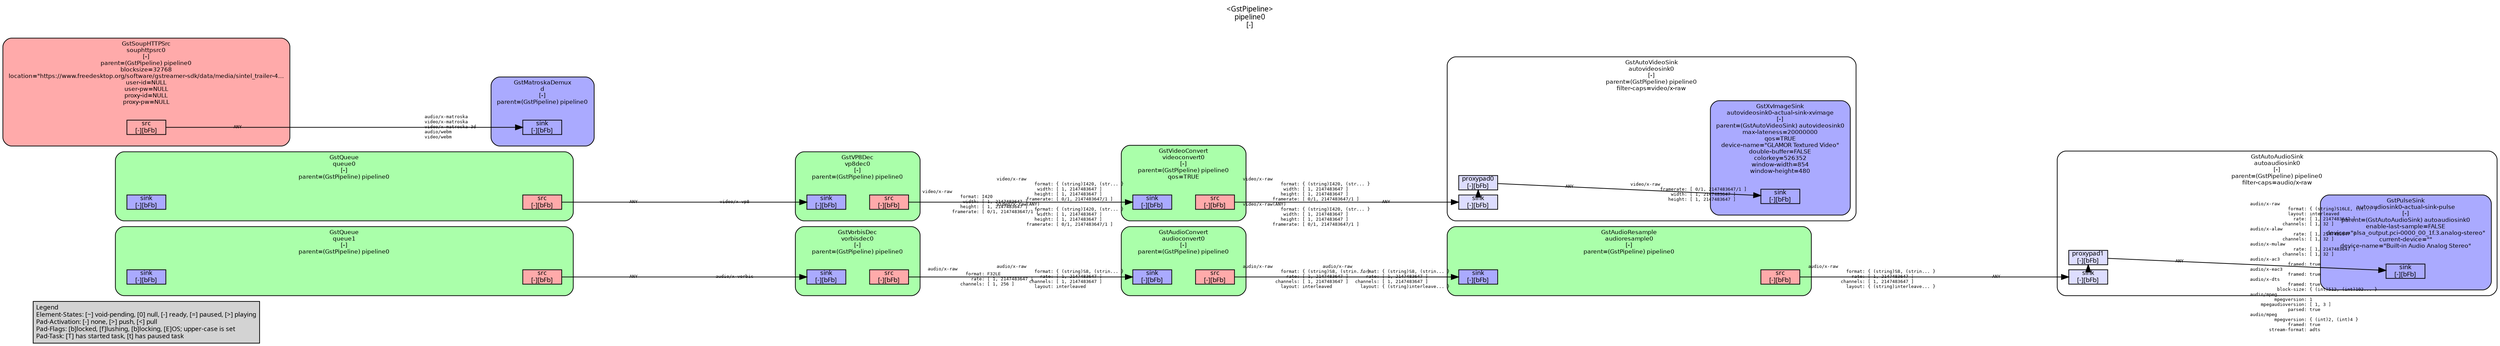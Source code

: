 digraph pipeline {
  rankdir=LR;
  fontname="sans";
  fontsize="10";
  labelloc=t;
  nodesep=.1;
  ranksep=.2;
  label="<GstPipeline>\npipeline0\n[-]";
  node [style="filled,rounded", shape=box, fontsize="9", fontname="sans", margin="0.0,0.0"];
  edge [labelfontsize="6", fontsize="9", fontname="monospace"];
  
  legend [
    pos="0,0!",
    margin="0.05,0.05",
    style="filled",
    label="Legend\lElement-States: [~] void-pending, [0] null, [-] ready, [=] paused, [>] playing\lPad-Activation: [-] none, [>] push, [<] pull\lPad-Flags: [b]locked, [f]lushing, [b]locking, [E]OS; upper-case is set\lPad-Task: [T] has started task, [t] has paused task\l",
  ];
  subgraph cluster_autoaudiosink0_0x564c23f7b250 {
    fontname="Bitstream Vera Sans";
    fontsize="8";
    style="filled,rounded";
    color=black;
    label="GstAutoAudioSink\nautoaudiosink0\n[-]\nparent=(GstPipeline) pipeline0\nfilter-caps=audio/x-raw";
    subgraph cluster_autoaudiosink0_0x564c23f7b250_sink {
      label="";
      style="invis";
      _proxypad1_0x564c23f7e310 [color=black, fillcolor="#ddddff", label="proxypad1\n[-][bFb]", height="0.2", style="filled,solid"];
    autoaudiosink0_0x564c23f7b250_sink_0x564c23f7c380 -> _proxypad1_0x564c23f7e310 [style=dashed, minlen=0]
      autoaudiosink0_0x564c23f7b250_sink_0x564c23f7c380 [color=black, fillcolor="#ddddff", label="sink\n[-][bFb]", height="0.2", style="filled,solid"];
    }

    fillcolor="#ffffff";
    subgraph cluster_autoaudiosink0_actual_sink_pulse_0x564c23fa2190 {
      fontname="Bitstream Vera Sans";
      fontsize="8";
      style="filled,rounded";
      color=black;
      label="GstPulseSink\nautoaudiosink0-actual-sink-pulse\n[-]\nparent=(GstAutoAudioSink) autoaudiosink0\nenable-last-sample=FALSE\ndevice=\"alsa_output.pci-0000_00_1f.3.analog-stereo\"\ncurrent-device=\"\"\ndevice-name=\"Built-in Audio Analog Stereo\"";
      subgraph cluster_autoaudiosink0_actual_sink_pulse_0x564c23fa2190_sink {
        label="";
        style="invis";
        autoaudiosink0_actual_sink_pulse_0x564c23fa2190_sink_0x564c23f8abd0 [color=black, fillcolor="#aaaaff", label="sink\n[-][bFb]", height="0.2", style="filled,solid"];
      }

      fillcolor="#aaaaff";
    }

    _proxypad1_0x564c23f7e310 -> autoaudiosink0_actual_sink_pulse_0x564c23fa2190_sink_0x564c23f8abd0 [labeldistance="10", labelangle="0", label="                                                  ", taillabel="ANY", headlabel="audio/x-raw\l              format: { (string)S16LE, (st... }\l              layout: interleaved\l                rate: [ 1, 2147483647 ]\l            channels: [ 1, 32 ]\laudio/x-alaw\l                rate: [ 1, 2147483647 ]\l            channels: [ 1, 32 ]\laudio/x-mulaw\l                rate: [ 1, 2147483647 ]\l            channels: [ 1, 32 ]\laudio/x-ac3\l              framed: true\laudio/x-eac3\l              framed: true\laudio/x-dts\l              framed: true\l          block-size: { (int)512, (int)102... }\laudio/mpeg\l         mpegversion: 1\l    mpegaudioversion: [ 1, 3 ]\l              parsed: true\laudio/mpeg\l         mpegversion: { (int)2, (int)4 }\l              framed: true\l       stream-format: adts\l"]
  }

  subgraph cluster_audioresample0_0x564c23f91e90 {
    fontname="Bitstream Vera Sans";
    fontsize="8";
    style="filled,rounded";
    color=black;
    label="GstAudioResample\naudioresample0\n[-]\nparent=(GstPipeline) pipeline0";
    subgraph cluster_audioresample0_0x564c23f91e90_sink {
      label="";
      style="invis";
      audioresample0_0x564c23f91e90_sink_0x564c23f8a4e0 [color=black, fillcolor="#aaaaff", label="sink\n[-][bFb]", height="0.2", style="filled,solid"];
    }

    subgraph cluster_audioresample0_0x564c23f91e90_src {
      label="";
      style="invis";
      audioresample0_0x564c23f91e90_src_0x564c23f8a730 [color=black, fillcolor="#ffaaaa", label="src\n[-][bFb]", height="0.2", style="filled,solid"];
    }

    audioresample0_0x564c23f91e90_sink_0x564c23f8a4e0 -> audioresample0_0x564c23f91e90_src_0x564c23f8a730 [style="invis"];
    fillcolor="#aaffaa";
  }

  audioresample0_0x564c23f91e90_src_0x564c23f8a730 -> autoaudiosink0_0x564c23f7b250_sink_0x564c23f7c380 [labeldistance="10", labelangle="0", label="                                                  ", taillabel="audio/x-raw\l              format: { (string)S8, (strin... }\l                rate: [ 1, 2147483647 ]\l            channels: [ 1, 2147483647 ]\l              layout: { (string)interleave... }\l", headlabel="ANY"]
  subgraph cluster_audioconvert0_0x564c23f8f2d0 {
    fontname="Bitstream Vera Sans";
    fontsize="8";
    style="filled,rounded";
    color=black;
    label="GstAudioConvert\naudioconvert0\n[-]\nparent=(GstPipeline) pipeline0";
    subgraph cluster_audioconvert0_0x564c23f8f2d0_sink {
      label="";
      style="invis";
      audioconvert0_0x564c23f8f2d0_sink_0x564c23f8a040 [color=black, fillcolor="#aaaaff", label="sink\n[-][bFb]", height="0.2", style="filled,solid"];
    }

    subgraph cluster_audioconvert0_0x564c23f8f2d0_src {
      label="";
      style="invis";
      audioconvert0_0x564c23f8f2d0_src_0x564c23f8a290 [color=black, fillcolor="#ffaaaa", label="src\n[-][bFb]", height="0.2", style="filled,solid"];
    }

    audioconvert0_0x564c23f8f2d0_sink_0x564c23f8a040 -> audioconvert0_0x564c23f8f2d0_src_0x564c23f8a290 [style="invis"];
    fillcolor="#aaffaa";
  }

  audioconvert0_0x564c23f8f2d0_src_0x564c23f8a290 -> audioresample0_0x564c23f91e90_sink_0x564c23f8a4e0 [labeldistance="10", labelangle="0", label="                                                  ", taillabel="audio/x-raw\l              format: { (string)S8, (strin... }\l                rate: [ 1, 2147483647 ]\l            channels: [ 1, 2147483647 ]\l              layout: interleaved\l", headlabel="audio/x-raw\l              format: { (string)S8, (strin... }\l                rate: [ 1, 2147483647 ]\l            channels: [ 1, 2147483647 ]\l              layout: { (string)interleave... }\l"]
  subgraph cluster_vorbisdec0_0x564c23f882d0 {
    fontname="Bitstream Vera Sans";
    fontsize="8";
    style="filled,rounded";
    color=black;
    label="GstVorbisDec\nvorbisdec0\n[-]\nparent=(GstPipeline) pipeline0";
    subgraph cluster_vorbisdec0_0x564c23f882d0_sink {
      label="";
      style="invis";
      vorbisdec0_0x564c23f882d0_sink_0x564c23f57ad0 [color=black, fillcolor="#aaaaff", label="sink\n[-][bFb]", height="0.2", style="filled,solid"];
    }

    subgraph cluster_vorbisdec0_0x564c23f882d0_src {
      label="";
      style="invis";
      vorbisdec0_0x564c23f882d0_src_0x564c23f57d20 [color=black, fillcolor="#ffaaaa", label="src\n[-][bFb]", height="0.2", style="filled,solid"];
    }

    vorbisdec0_0x564c23f882d0_sink_0x564c23f57ad0 -> vorbisdec0_0x564c23f882d0_src_0x564c23f57d20 [style="invis"];
    fillcolor="#aaffaa";
  }

  vorbisdec0_0x564c23f882d0_src_0x564c23f57d20 -> audioconvert0_0x564c23f8f2d0_sink_0x564c23f8a040 [labeldistance="10", labelangle="0", label="                                                  ", taillabel="audio/x-raw\l              format: F32LE\l                rate: [ 1, 2147483647 ]\l            channels: [ 1, 256 ]\l", headlabel="audio/x-raw\l              format: { (string)S8, (strin... }\l                rate: [ 1, 2147483647 ]\l            channels: [ 1, 2147483647 ]\l              layout: interleaved\l"]
  subgraph cluster_queue1_0x564c23f684a0 {
    fontname="Bitstream Vera Sans";
    fontsize="8";
    style="filled,rounded";
    color=black;
    label="GstQueue\nqueue1\n[-]\nparent=(GstPipeline) pipeline0";
    subgraph cluster_queue1_0x564c23f684a0_sink {
      label="";
      style="invis";
      queue1_0x564c23f684a0_sink_0x564c23f57630 [color=black, fillcolor="#aaaaff", label="sink\n[-][bFb]", height="0.2", style="filled,solid"];
    }

    subgraph cluster_queue1_0x564c23f684a0_src {
      label="";
      style="invis";
      queue1_0x564c23f684a0_src_0x564c23f57880 [color=black, fillcolor="#ffaaaa", label="src\n[-][bFb]", height="0.2", style="filled,solid"];
    }

    queue1_0x564c23f684a0_sink_0x564c23f57630 -> queue1_0x564c23f684a0_src_0x564c23f57880 [style="invis"];
    fillcolor="#aaffaa";
  }

  queue1_0x564c23f684a0_src_0x564c23f57880 -> vorbisdec0_0x564c23f882d0_sink_0x564c23f57ad0 [labeldistance="10", labelangle="0", label="                                                  ", taillabel="ANY", headlabel="audio/x-vorbis\l"]
  subgraph cluster_autovideosink0_0x564c23f7b060 {
    fontname="Bitstream Vera Sans";
    fontsize="8";
    style="filled,rounded";
    color=black;
    label="GstAutoVideoSink\nautovideosink0\n[-]\nparent=(GstPipeline) pipeline0\nfilter-caps=video/x-raw";
    subgraph cluster_autovideosink0_0x564c23f7b060_sink {
      label="";
      style="invis";
      _proxypad0_0x564c23f7e0b0 [color=black, fillcolor="#ddddff", label="proxypad0\n[-][bFb]", height="0.2", style="filled,solid"];
    autovideosink0_0x564c23f7b060_sink_0x564c23f7c100 -> _proxypad0_0x564c23f7e0b0 [style=dashed, minlen=0]
      autovideosink0_0x564c23f7b060_sink_0x564c23f7c100 [color=black, fillcolor="#ddddff", label="sink\n[-][bFb]", height="0.2", style="filled,solid"];
    }

    fillcolor="#ffffff";
    subgraph cluster_autovideosink0_actual_sink_xvimage_0x564c23fb37f0 {
      fontname="Bitstream Vera Sans";
      fontsize="8";
      style="filled,rounded";
      color=black;
      label="GstXvImageSink\nautovideosink0-actual-sink-xvimage\n[-]\nparent=(GstAutoVideoSink) autovideosink0\nmax-lateness=20000000\nqos=TRUE\ndevice-name=\"GLAMOR Textured Video\"\ndouble-buffer=FALSE\ncolorkey=526352\nwindow-width=854\nwindow-height=480";
      subgraph cluster_autovideosink0_actual_sink_xvimage_0x564c23fb37f0_sink {
        label="";
        style="invis";
        autovideosink0_actual_sink_xvimage_0x564c23fb37f0_sink_0x564c23f8ae20 [color=black, fillcolor="#aaaaff", label="sink\n[-][bFb]", height="0.2", style="filled,solid"];
      }

      fillcolor="#aaaaff";
    }

    _proxypad0_0x564c23f7e0b0 -> autovideosink0_actual_sink_xvimage_0x564c23fb37f0_sink_0x564c23f8ae20 [labeldistance="10", labelangle="0", label="                                                  ", taillabel="ANY", headlabel="video/x-raw\l           framerate: [ 0/1, 2147483647/1 ]\l               width: [ 1, 2147483647 ]\l              height: [ 1, 2147483647 ]\l"]
  }

  subgraph cluster_videoconvert0_0x564c23f780d0 {
    fontname="Bitstream Vera Sans";
    fontsize="8";
    style="filled,rounded";
    color=black;
    label="GstVideoConvert\nvideoconvert0\n[-]\nparent=(GstPipeline) pipeline0\nqos=TRUE";
    subgraph cluster_videoconvert0_0x564c23f780d0_sink {
      label="";
      style="invis";
      videoconvert0_0x564c23f780d0_sink_0x564c23f56f40 [color=black, fillcolor="#aaaaff", label="sink\n[-][bFb]", height="0.2", style="filled,solid"];
    }

    subgraph cluster_videoconvert0_0x564c23f780d0_src {
      label="";
      style="invis";
      videoconvert0_0x564c23f780d0_src_0x564c23f57190 [color=black, fillcolor="#ffaaaa", label="src\n[-][bFb]", height="0.2", style="filled,solid"];
    }

    videoconvert0_0x564c23f780d0_sink_0x564c23f56f40 -> videoconvert0_0x564c23f780d0_src_0x564c23f57190 [style="invis"];
    fillcolor="#aaffaa";
  }

  videoconvert0_0x564c23f780d0_src_0x564c23f57190 -> autovideosink0_0x564c23f7b060_sink_0x564c23f7c100 [labeldistance="10", labelangle="0", label="                                                  ", taillabel="video/x-raw\l              format: { (string)I420, (str... }\l               width: [ 1, 2147483647 ]\l              height: [ 1, 2147483647 ]\l           framerate: [ 0/1, 2147483647/1 ]\lvideo/x-raw(ANY)\l              format: { (string)I420, (str... }\l               width: [ 1, 2147483647 ]\l              height: [ 1, 2147483647 ]\l           framerate: [ 0/1, 2147483647/1 ]\l", headlabel="ANY"]
  subgraph cluster_vp8dec0_0x564c23f6cad0 {
    fontname="Bitstream Vera Sans";
    fontsize="8";
    style="filled,rounded";
    color=black;
    label="GstVP8Dec\nvp8dec0\n[-]\nparent=(GstPipeline) pipeline0";
    subgraph cluster_vp8dec0_0x564c23f6cad0_sink {
      label="";
      style="invis";
      vp8dec0_0x564c23f6cad0_sink_0x564c23f56aa0 [color=black, fillcolor="#aaaaff", label="sink\n[-][bFb]", height="0.2", style="filled,solid"];
    }

    subgraph cluster_vp8dec0_0x564c23f6cad0_src {
      label="";
      style="invis";
      vp8dec0_0x564c23f6cad0_src_0x564c23f56cf0 [color=black, fillcolor="#ffaaaa", label="src\n[-][bFb]", height="0.2", style="filled,solid"];
    }

    vp8dec0_0x564c23f6cad0_sink_0x564c23f56aa0 -> vp8dec0_0x564c23f6cad0_src_0x564c23f56cf0 [style="invis"];
    fillcolor="#aaffaa";
  }

  vp8dec0_0x564c23f6cad0_src_0x564c23f56cf0 -> videoconvert0_0x564c23f780d0_sink_0x564c23f56f40 [labeldistance="10", labelangle="0", label="                                                  ", taillabel="video/x-raw\l              format: I420\l               width: [ 1, 2147483647 ]\l              height: [ 1, 2147483647 ]\l           framerate: [ 0/1, 2147483647/1 ]\l", headlabel="video/x-raw\l              format: { (string)I420, (str... }\l               width: [ 1, 2147483647 ]\l              height: [ 1, 2147483647 ]\l           framerate: [ 0/1, 2147483647/1 ]\lvideo/x-raw(ANY)\l              format: { (string)I420, (str... }\l               width: [ 1, 2147483647 ]\l              height: [ 1, 2147483647 ]\l           framerate: [ 0/1, 2147483647/1 ]\l"]
  subgraph cluster_queue0_0x564c23f681a0 {
    fontname="Bitstream Vera Sans";
    fontsize="8";
    style="filled,rounded";
    color=black;
    label="GstQueue\nqueue0\n[-]\nparent=(GstPipeline) pipeline0";
    subgraph cluster_queue0_0x564c23f681a0_sink {
      label="";
      style="invis";
      queue0_0x564c23f681a0_sink_0x564c23f56600 [color=black, fillcolor="#aaaaff", label="sink\n[-][bFb]", height="0.2", style="filled,solid"];
    }

    subgraph cluster_queue0_0x564c23f681a0_src {
      label="";
      style="invis";
      queue0_0x564c23f681a0_src_0x564c23f56850 [color=black, fillcolor="#ffaaaa", label="src\n[-][bFb]", height="0.2", style="filled,solid"];
    }

    queue0_0x564c23f681a0_sink_0x564c23f56600 -> queue0_0x564c23f681a0_src_0x564c23f56850 [style="invis"];
    fillcolor="#aaffaa";
  }

  queue0_0x564c23f681a0_src_0x564c23f56850 -> vp8dec0_0x564c23f6cad0_sink_0x564c23f56aa0 [labeldistance="10", labelangle="0", label="                                                  ", taillabel="ANY", headlabel="video/x-vp8\l"]
  subgraph cluster_d_0x564c23f5c130 {
    fontname="Bitstream Vera Sans";
    fontsize="8";
    style="filled,rounded";
    color=black;
    label="GstMatroskaDemux\nd\n[-]\nparent=(GstPipeline) pipeline0";
    subgraph cluster_d_0x564c23f5c130_sink {
      label="";
      style="invis";
      d_0x564c23f5c130_sink_0x564c23f563b0 [color=black, fillcolor="#aaaaff", label="sink\n[-][bFb]", height="0.2", style="filled,solid"];
    }

    fillcolor="#aaaaff";
  }

  subgraph cluster_souphttpsrc0_0x564c23f54d90 {
    fontname="Bitstream Vera Sans";
    fontsize="8";
    style="filled,rounded";
    color=black;
    label="GstSoupHTTPSrc\nsouphttpsrc0\n[-]\nparent=(GstPipeline) pipeline0\nblocksize=32768\nlocation=\"https://www.freedesktop.org/software/gstreamer-sdk/data/media/sintel_trailer-4…\nuser-id=NULL\nuser-pw=NULL\nproxy-id=NULL\nproxy-pw=NULL";
    subgraph cluster_souphttpsrc0_0x564c23f54d90_src {
      label="";
      style="invis";
      souphttpsrc0_0x564c23f54d90_src_0x564c23f56160 [color=black, fillcolor="#ffaaaa", label="src\n[-][bFb]", height="0.2", style="filled,solid"];
    }

    fillcolor="#ffaaaa";
  }

  souphttpsrc0_0x564c23f54d90_src_0x564c23f56160 -> d_0x564c23f5c130_sink_0x564c23f563b0 [labeldistance="10", labelangle="0", label="                                                  ", taillabel="ANY", headlabel="audio/x-matroska\lvideo/x-matroska\lvideo/x-matroska-3d\laudio/webm\lvideo/webm\l"]
}
